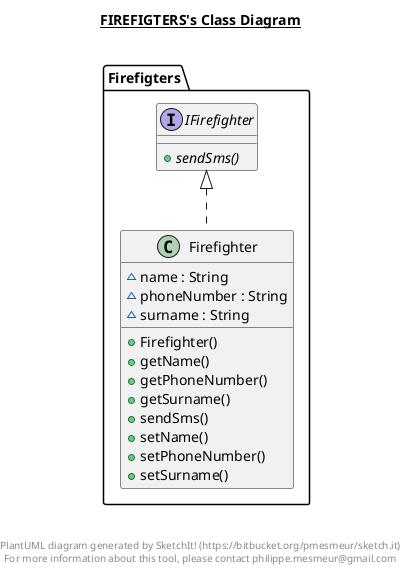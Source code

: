 @startuml

title __FIREFIGTERS's Class Diagram__\n

  namespace Firefigters {
    class Firefigters.Firefighter {
        ~ name : String
        ~ phoneNumber : String
        ~ surname : String
        + Firefighter()
        + getName()
        + getPhoneNumber()
        + getSurname()
        + sendSms()
        + setName()
        + setPhoneNumber()
        + setSurname()
    }
  }
  

  namespace Firefigters {
    interface Firefigters.IFirefighter {
        {abstract} + sendSms()
    }
  }
  

  Firefigters.Firefighter .up.|> Firefigters.IFirefighter


right footer


PlantUML diagram generated by SketchIt! (https://bitbucket.org/pmesmeur/sketch.it)
For more information about this tool, please contact philippe.mesmeur@gmail.com
endfooter

@enduml
